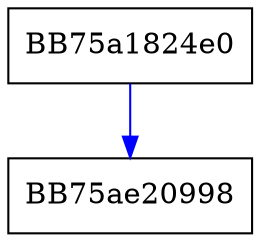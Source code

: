 digraph unlock {
  node [shape="box"];
  graph [splines=ortho];
  BB75a1824e0 -> BB75ae20998 [color="blue"];
}